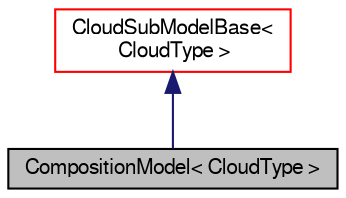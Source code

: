 digraph "CompositionModel&lt; CloudType &gt;"
{
  bgcolor="transparent";
  edge [fontname="FreeSans",fontsize="10",labelfontname="FreeSans",labelfontsize="10"];
  node [fontname="FreeSans",fontsize="10",shape=record];
  Node8 [label="CompositionModel\< CloudType \>",height=0.2,width=0.4,color="black", fillcolor="grey75", style="filled", fontcolor="black"];
  Node9 -> Node8 [dir="back",color="midnightblue",fontsize="10",style="solid",fontname="FreeSans"];
  Node9 [label="CloudSubModelBase\<\l CloudType \>",height=0.2,width=0.4,color="red",URL="$a24006.html",tooltip="Base class for cloud sub-models. "];
}
